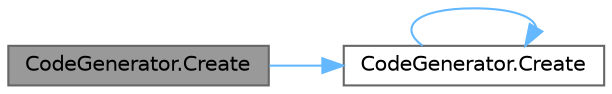 digraph "CodeGenerator.Create"
{
 // LATEX_PDF_SIZE
  bgcolor="transparent";
  edge [fontname=Helvetica,fontsize=10,labelfontname=Helvetica,labelfontsize=10];
  node [fontname=Helvetica,fontsize=10,shape=box,height=0.2,width=0.4];
  rankdir="LR";
  Node1 [id="Node000001",label="CodeGenerator.Create",height=0.2,width=0.4,color="gray40", fillcolor="grey60", style="filled", fontcolor="black",tooltip="Create a party code with variable length."];
  Node1 -> Node2 [id="edge1_Node000001_Node000002",color="steelblue1",style="solid",tooltip=" "];
  Node2 [id="Node000002",label="CodeGenerator.Create",height=0.2,width=0.4,color="grey40", fillcolor="white", style="filled",URL="$class_code_generator.html#a52eddd08a4162007048a875701cd8c24",tooltip="Create a random party code with default length."];
  Node2 -> Node2 [id="edge2_Node000002_Node000002",color="steelblue1",style="solid",tooltip=" "];
}
